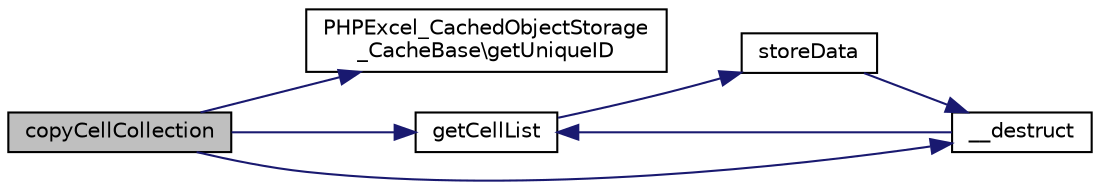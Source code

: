 digraph "copyCellCollection"
{
  edge [fontname="Helvetica",fontsize="10",labelfontname="Helvetica",labelfontsize="10"];
  node [fontname="Helvetica",fontsize="10",shape=record];
  rankdir="LR";
  Node20 [label="copyCellCollection",height=0.2,width=0.4,color="black", fillcolor="grey75", style="filled", fontcolor="black"];
  Node20 -> Node21 [color="midnightblue",fontsize="10",style="solid",fontname="Helvetica"];
  Node21 [label="PHPExcel_CachedObjectStorage\l_CacheBase\\getUniqueID",height=0.2,width=0.4,color="black", fillcolor="white", style="filled",URL="$class_p_h_p_excel___cached_object_storage___cache_base.html#a99d7155aec5af18d3e79cf3107a60b80"];
  Node20 -> Node22 [color="midnightblue",fontsize="10",style="solid",fontname="Helvetica"];
  Node22 [label="getCellList",height=0.2,width=0.4,color="black", fillcolor="white", style="filled",URL="$class_p_h_p_excel___cached_object_storage___memcache.html#adebf78f21c01b7615cfdcaf2821120f5"];
  Node22 -> Node23 [color="midnightblue",fontsize="10",style="solid",fontname="Helvetica"];
  Node23 [label="storeData",height=0.2,width=0.4,color="black", fillcolor="white", style="filled",URL="$class_p_h_p_excel___cached_object_storage___memcache.html#ac259c2f1dc99ef6e4a7c8b9d39187e0f"];
  Node23 -> Node24 [color="midnightblue",fontsize="10",style="solid",fontname="Helvetica"];
  Node24 [label="__destruct",height=0.2,width=0.4,color="black", fillcolor="white", style="filled",URL="$class_p_h_p_excel___cached_object_storage___memcache.html#a421831a265621325e1fdd19aace0c758"];
  Node24 -> Node22 [color="midnightblue",fontsize="10",style="solid",fontname="Helvetica"];
  Node20 -> Node24 [color="midnightblue",fontsize="10",style="solid",fontname="Helvetica"];
}
